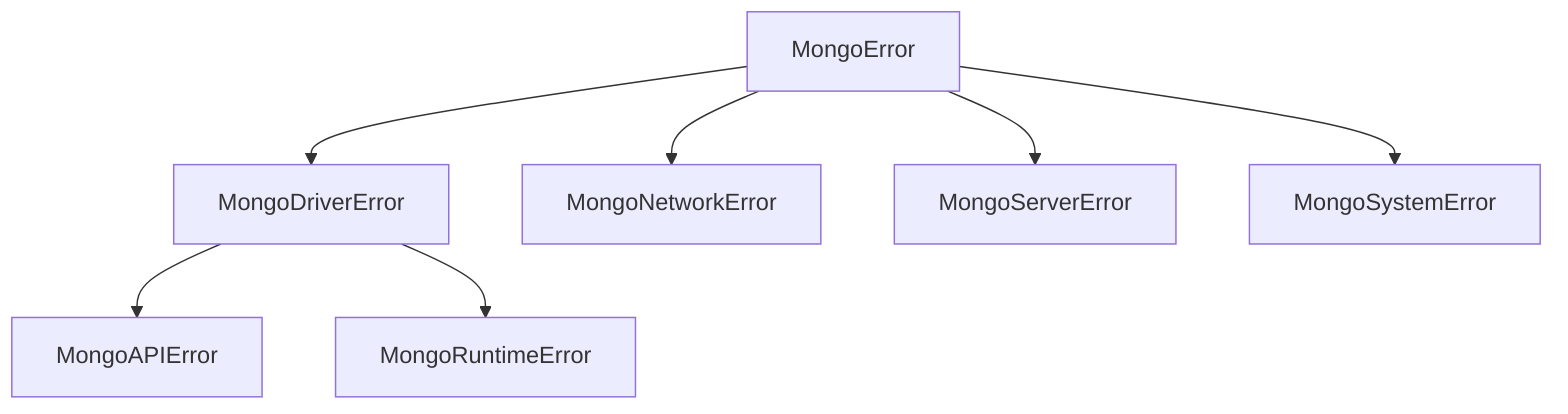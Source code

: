 graph TD
    MongoError --> MongoDriverError
    MongoError --> MongoNetworkError
    MongoError --> MongoServerError
    MongoError --> MongoSystemError
    MongoDriverError --> MongoAPIError
    MongoDriverError --> MongoRuntimeError